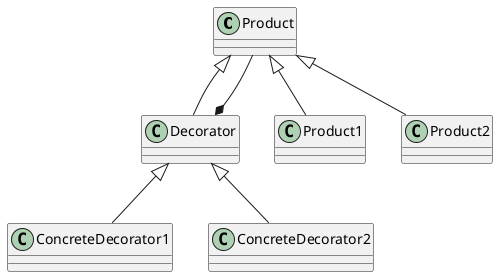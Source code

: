 @startuml

class Product
class Decorator
class ConcreteDecorator1
class ConcreteDecorator2

class Product1
class Product2

Product <|-- Product1
Product <|-- Product2
Product <|-- Decorator

Decorator *-- Product

Decorator <|-- ConcreteDecorator1
Decorator <|-- ConcreteDecorator2


@enduml